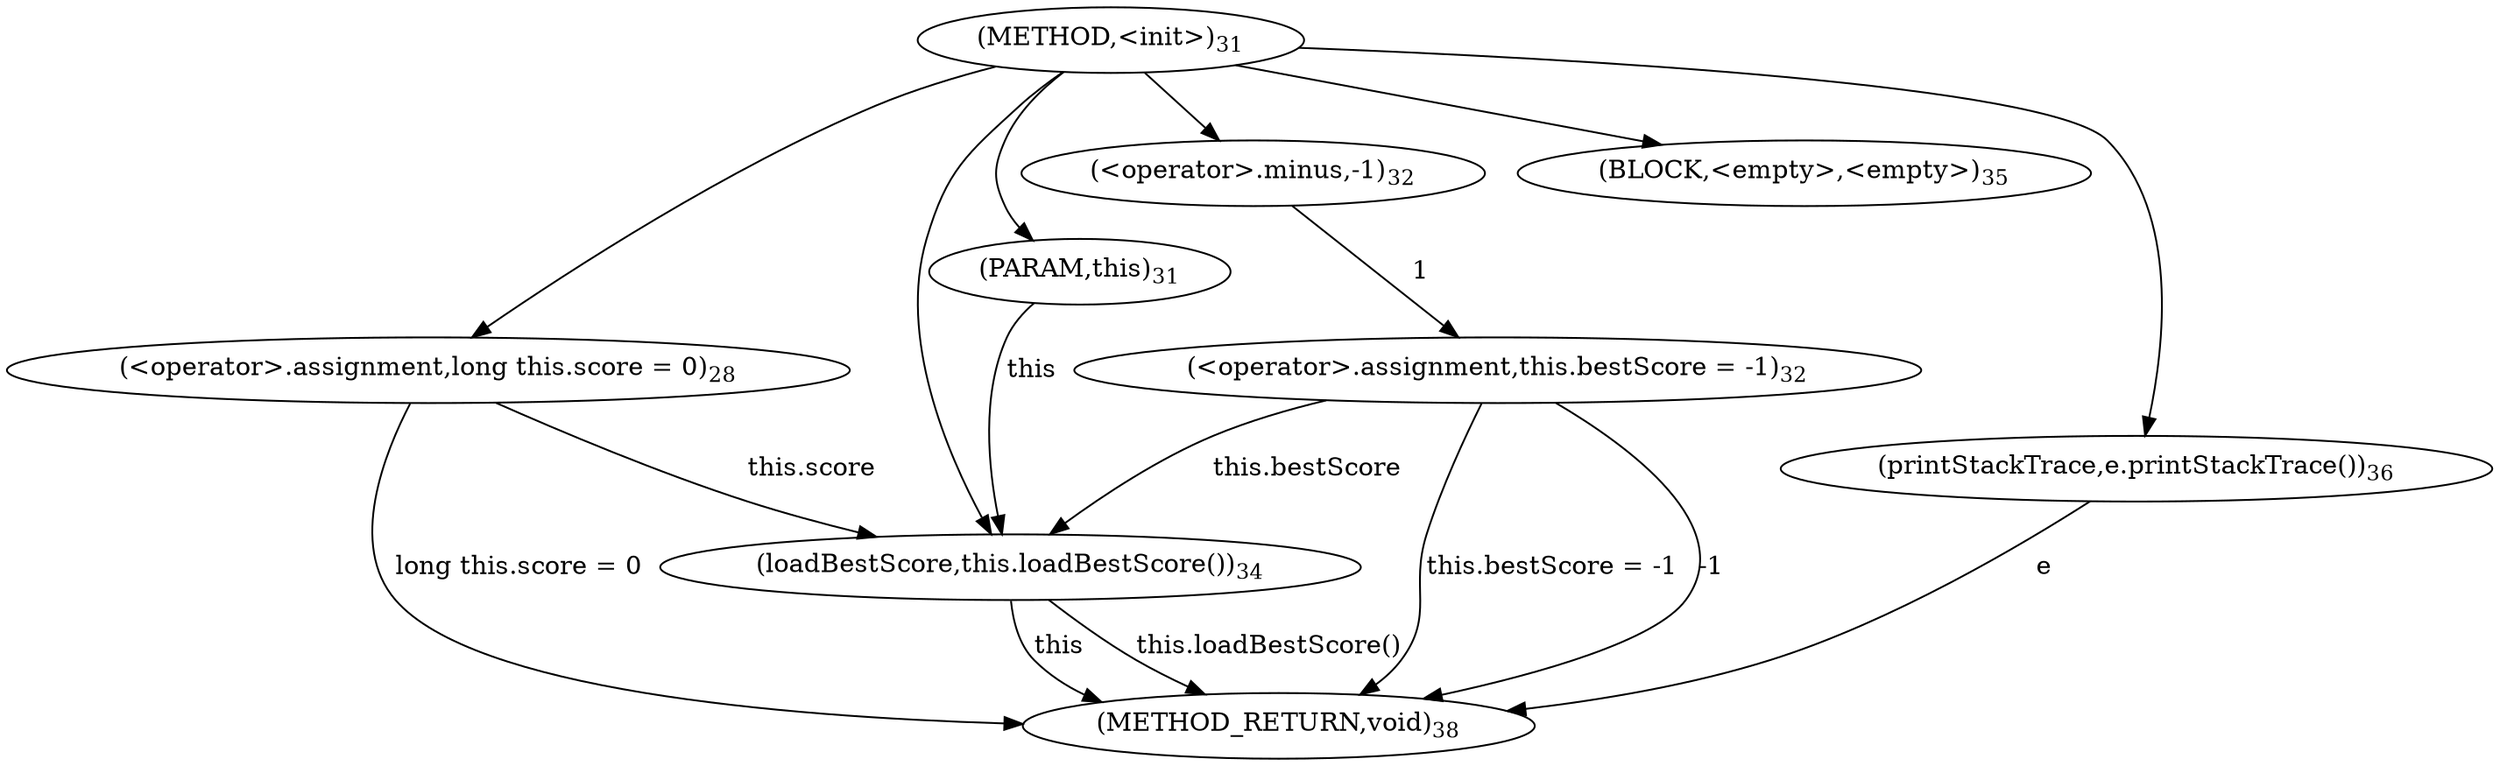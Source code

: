 digraph "&lt;init&gt;" {  
"76" [label = <(METHOD,&lt;init&gt;)<SUB>31</SUB>> ]
"98" [label = <(METHOD_RETURN,void)<SUB>38</SUB>> ]
"19" [label = <(PARAM,this)<SUB>31</SUB>> ]
"78" [label = <(&lt;operator&gt;.assignment,long this.score = 0)<SUB>28</SUB>> ]
"83" [label = <(&lt;operator&gt;.assignment,this.bestScore = -1)<SUB>32</SUB>> ]
"78" [label = <(&lt;operator&gt;.assignment,long this.score = 0)<SUB>28</SUB>> ]
"78" [label = <(&lt;operator&gt;.assignment,long this.score = 0)<SUB>28</SUB>> ]
"83" [label = <(&lt;operator&gt;.assignment,this.bestScore = -1)<SUB>32</SUB>> ]
"83" [label = <(&lt;operator&gt;.assignment,this.bestScore = -1)<SUB>32</SUB>> ]
"87" [label = <(&lt;operator&gt;.minus,-1)<SUB>32</SUB>> ]
"91" [label = <(loadBestScore,this.loadBestScore())<SUB>34</SUB>> ]
"93" [label = <(BLOCK,&lt;empty&gt;,&lt;empty&gt;)<SUB>35</SUB>> ]
"91" [label = <(loadBestScore,this.loadBestScore())<SUB>34</SUB>> ]
"94" [label = <(printStackTrace,e.printStackTrace())<SUB>36</SUB>> ]
"94" [label = <(printStackTrace,e.printStackTrace())<SUB>36</SUB>> ]
  "78" -> "98"  [ label = "long this.score = 0"] 
  "83" -> "98"  [ label = "-1"] 
  "83" -> "98"  [ label = "this.bestScore = -1"] 
  "91" -> "98"  [ label = "this"] 
  "91" -> "98"  [ label = "this.loadBestScore()"] 
  "94" -> "98"  [ label = "e"] 
  "76" -> "19" 
  "76" -> "78" 
  "87" -> "83"  [ label = "1"] 
  "76" -> "87" 
  "76" -> "93" 
  "19" -> "91"  [ label = "this"] 
  "78" -> "91"  [ label = "this.score"] 
  "83" -> "91"  [ label = "this.bestScore"] 
  "76" -> "91" 
  "76" -> "94" 
}
